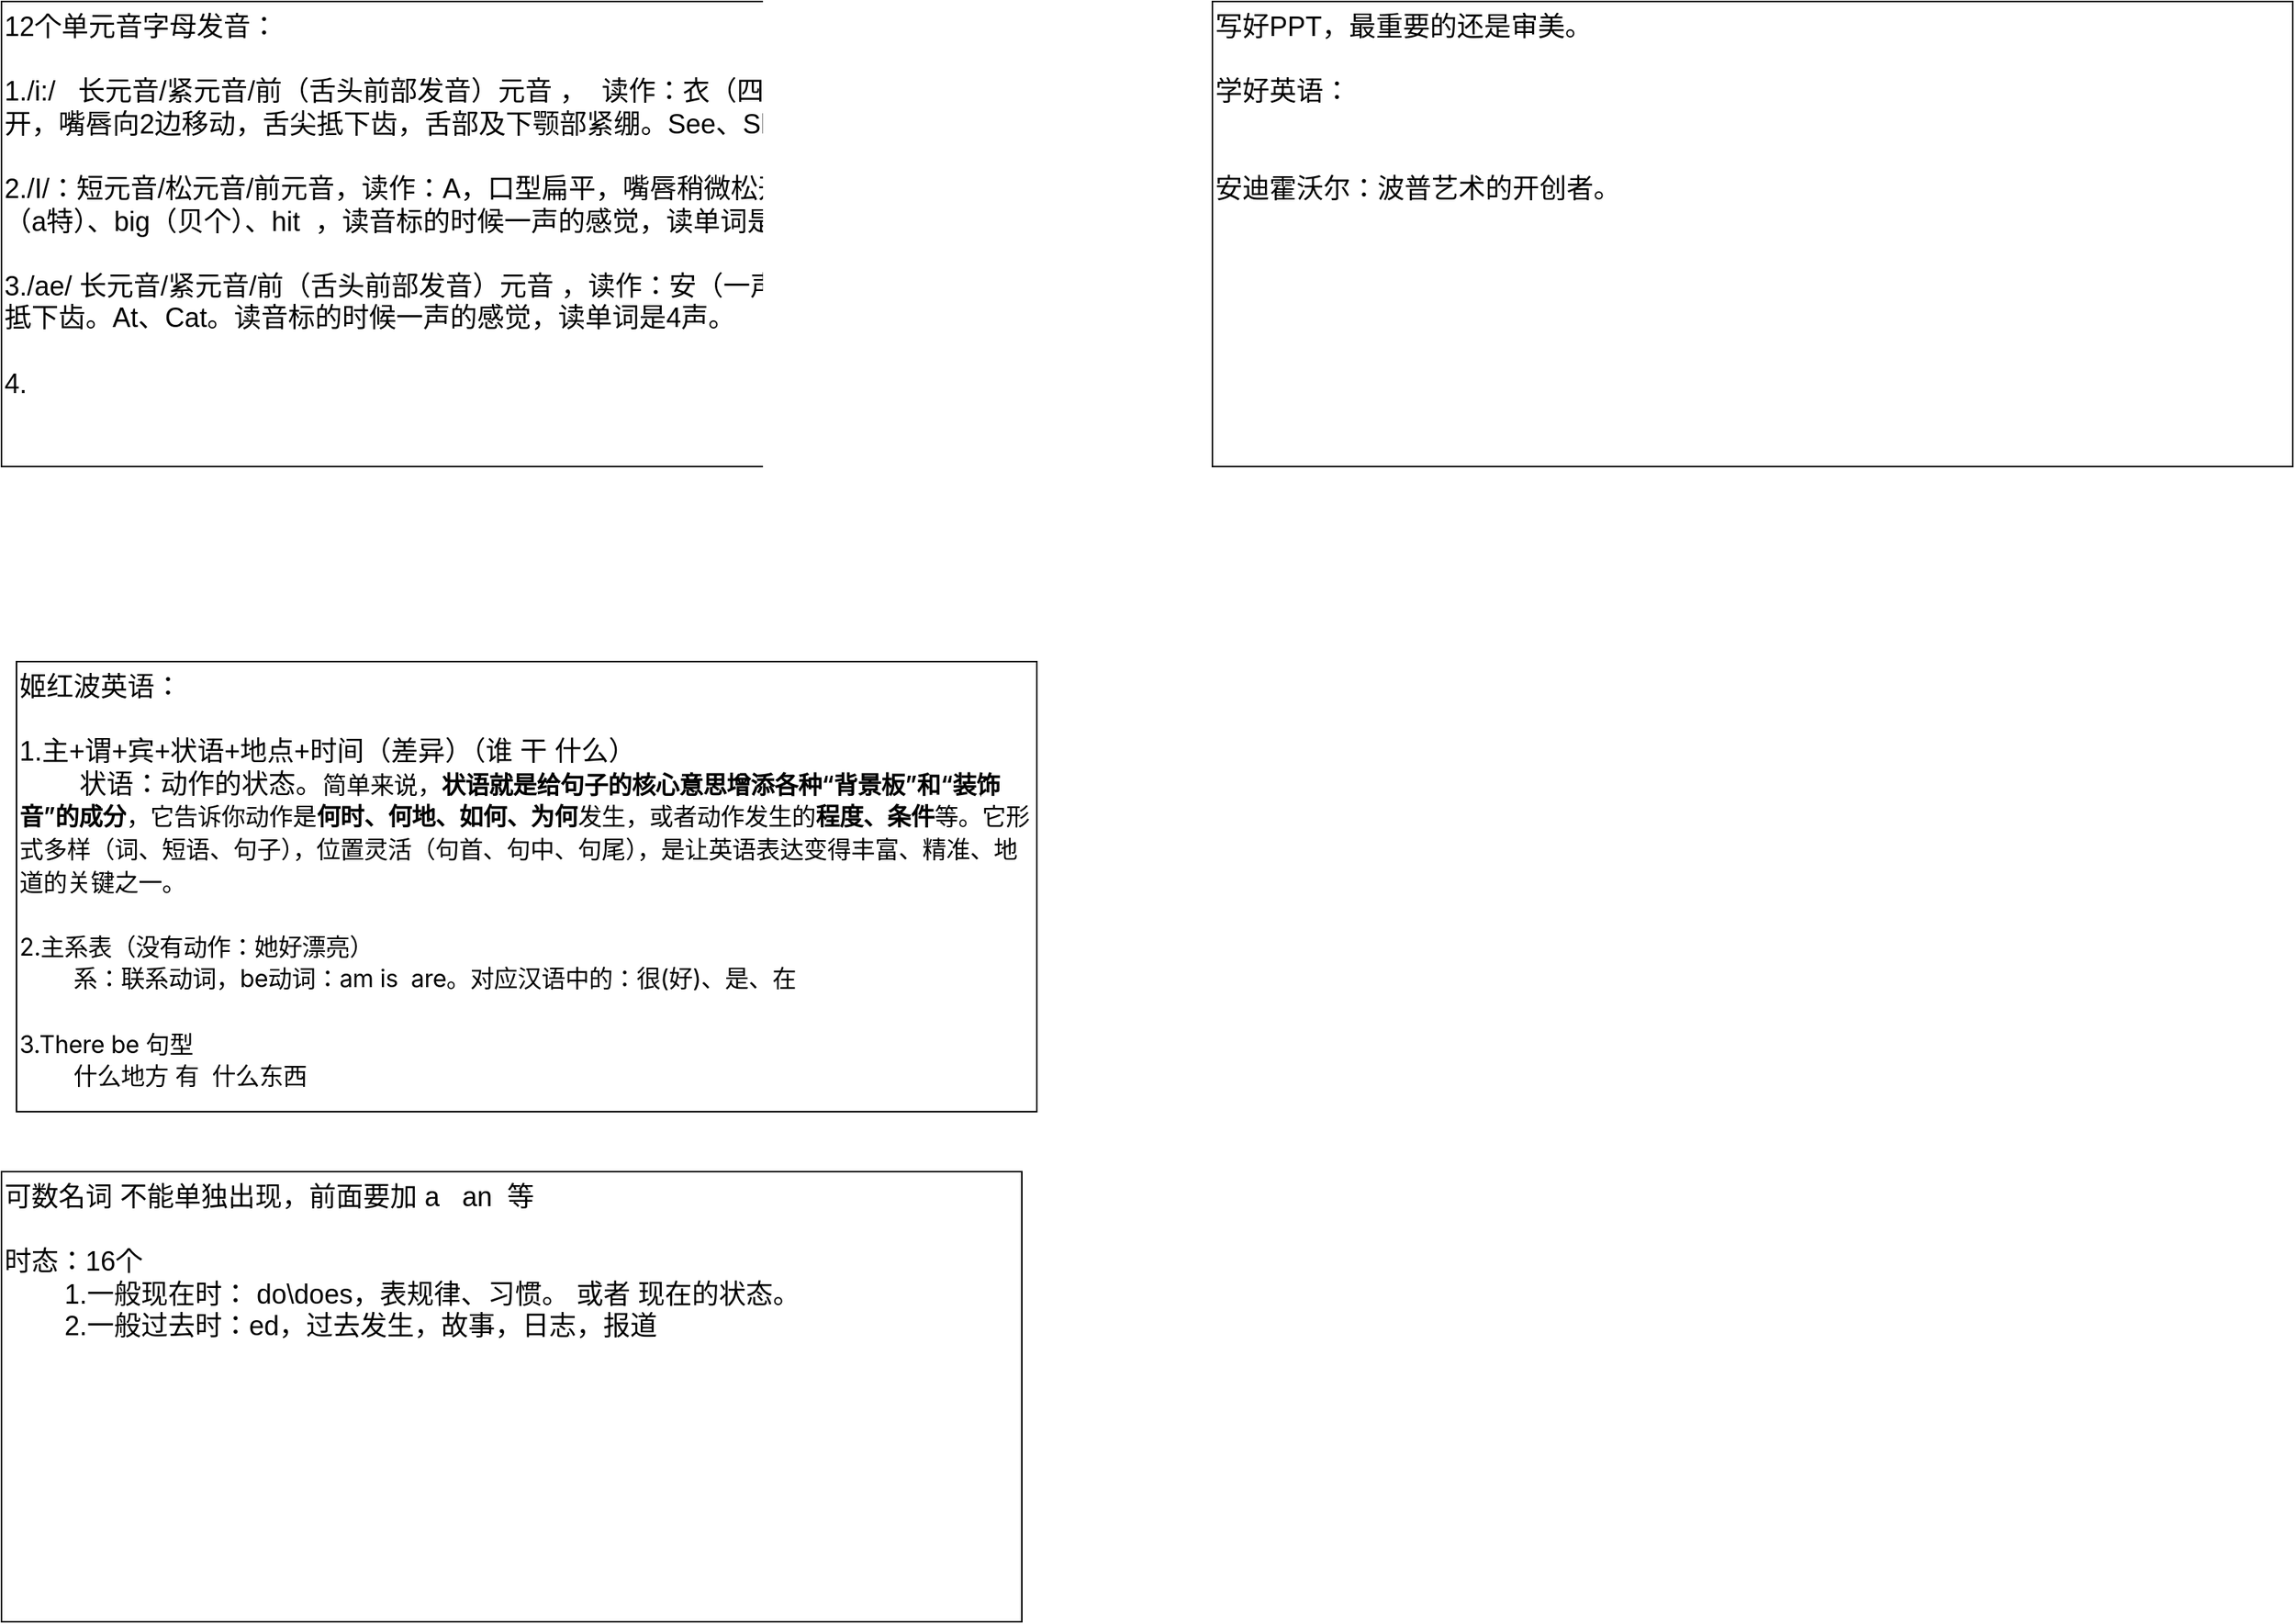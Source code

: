<mxfile version="28.2.0">
  <diagram name="第 1 页" id="TGovTwwL7But7a9X8bMC">
    <mxGraphModel dx="2732" dy="1422" grid="1" gridSize="10" guides="1" tooltips="1" connect="1" arrows="1" fold="1" page="1" pageScale="1" pageWidth="827" pageHeight="1169" math="0" shadow="0">
      <root>
        <mxCell id="0" />
        <mxCell id="1" parent="0" />
        <mxCell id="uLltdjqib2W7RQXsCc4c-1" value="12个单元音字母发音：&lt;br&gt;&lt;br&gt;1./i:/&amp;nbsp; &amp;nbsp;长元音/紧元音/前（舌头前部发音）元音 ，&amp;nbsp; 读作：衣（四声，拉长），上下唇微微张开，嘴唇向2边移动，舌尖抵下齿，舌部及下颚部紧绷。See、She。&lt;br&gt;&lt;br&gt;2./I/：短元音/松元音/前元音，读作：A，口型扁平，嘴唇稍微松开，放松，舌尖抵下齿。it（a特）、big（贝个）、hit&amp;nbsp; ，读音标的时候一声的感觉，读单词是4声。&lt;br&gt;&lt;br&gt;3./ae/ 长元音/紧元音/前（舌头前部发音）元音&amp;nbsp;，读作：安（一声，拉长），张大嘴，舌尖抵下齿。At、Cat。读音标的时候一声的感觉，读单词是4声。&lt;br&gt;&lt;br&gt;4." style="rounded=0;whiteSpace=wrap;html=1;fontSize=18;verticalAlign=top;align=left;" parent="1" vertex="1">
          <mxGeometry x="20" y="40" width="720" height="310" as="geometry" />
        </mxCell>
        <mxCell id="ice0Nt_5gHe1XopD-pto-1" value="写好PPT，最重要的还是审美。&lt;div&gt;&lt;br&gt;&lt;/div&gt;&lt;div&gt;学好英语：&lt;/div&gt;&lt;div&gt;&lt;br&gt;&lt;/div&gt;&lt;div&gt;&lt;br&gt;&lt;/div&gt;&lt;div&gt;安迪霍沃尔：波普艺术的开创者。&lt;/div&gt;&lt;div&gt;&lt;br&gt;&lt;/div&gt;&lt;div&gt;&lt;br&gt;&lt;/div&gt;" style="rounded=0;whiteSpace=wrap;html=1;fontSize=18;verticalAlign=top;align=left;" parent="1" vertex="1">
          <mxGeometry x="827" y="40" width="720" height="310" as="geometry" />
        </mxCell>
        <mxCell id="R_t-2-VMGs6vvTkfNMz0-1" value="&lt;div&gt;姬红波英语：&lt;/div&gt;&lt;div&gt;&lt;br&gt;&lt;/div&gt;&lt;div&gt;1.主+谓+宾+状语+地点+时间（差异）（谁 干 什么）&lt;/div&gt;&lt;div&gt;&lt;span style=&quot;white-space: pre;&quot;&gt;&#x9;&lt;/span&gt;状语：动作的状态。&lt;span style=&quot;color: light-dark(rgb(0, 0, 0), rgb(255, 255, 255)); font-family: &amp;quot;PingFang SC&amp;quot;, -apple-system, BlinkMacSystemFont, &amp;quot;Segoe UI&amp;quot;, Roboto, Ubuntu, &amp;quot;Helvetica Neue&amp;quot;, Helvetica, Arial, &amp;quot;Hiragino Sans GB&amp;quot;, &amp;quot;Microsoft YaHei UI&amp;quot;, &amp;quot;Microsoft YaHei&amp;quot;, &amp;quot;Source Han Sans CN&amp;quot;, sans-serif; font-size: 16px; letter-spacing: -0.16px; background-color: rgb(255, 255, 255);&quot;&gt;简单来说，​&lt;/span&gt;&lt;span style=&quot;color: light-dark(rgb(0, 0, 0), rgb(255, 255, 255)); margin: 0px; padding: 0px; border: 0px; font-variant-numeric: inherit; font-variant-east-asian: inherit; font-variant-alternates: inherit; font-variant-position: inherit; font-variant-emoji: inherit; font-weight: 600; font-stretch: inherit; font-size: 16px; line-height: inherit; font-family: &amp;quot;PingFang SC&amp;quot;, -apple-system, BlinkMacSystemFont, &amp;quot;Segoe UI&amp;quot;, Roboto, Ubuntu, &amp;quot;Helvetica Neue&amp;quot;, Helvetica, Arial, &amp;quot;Hiragino Sans GB&amp;quot;, &amp;quot;Microsoft YaHei UI&amp;quot;, &amp;quot;Microsoft YaHei&amp;quot;, &amp;quot;Source Han Sans CN&amp;quot;, sans-serif; font-optical-sizing: inherit; font-size-adjust: inherit; font-kerning: inherit; font-feature-settings: inherit; font-variation-settings: inherit; vertical-align: baseline; letter-spacing: -0.16px; background-color: rgb(255, 255, 255);&quot;&gt;​状语就是给句子的核心意思增添各种“背景板”和“装饰音”的成分​&lt;/span&gt;&lt;span style=&quot;color: light-dark(rgb(0, 0, 0), rgb(255, 255, 255)); font-family: &amp;quot;PingFang SC&amp;quot;, -apple-system, BlinkMacSystemFont, &amp;quot;Segoe UI&amp;quot;, Roboto, Ubuntu, &amp;quot;Helvetica Neue&amp;quot;, Helvetica, Arial, &amp;quot;Hiragino Sans GB&amp;quot;, &amp;quot;Microsoft YaHei UI&amp;quot;, &amp;quot;Microsoft YaHei&amp;quot;, &amp;quot;Source Han Sans CN&amp;quot;, sans-serif; font-size: 16px; letter-spacing: -0.16px; background-color: rgb(255, 255, 255);&quot;&gt;​，它告诉你动作是​&lt;/span&gt;&lt;span style=&quot;color: light-dark(rgb(0, 0, 0), rgb(255, 255, 255)); margin: 0px; padding: 0px; border: 0px; font-variant-numeric: inherit; font-variant-east-asian: inherit; font-variant-alternates: inherit; font-variant-position: inherit; font-variant-emoji: inherit; font-weight: 600; font-stretch: inherit; font-size: 16px; line-height: inherit; font-family: &amp;quot;PingFang SC&amp;quot;, -apple-system, BlinkMacSystemFont, &amp;quot;Segoe UI&amp;quot;, Roboto, Ubuntu, &amp;quot;Helvetica Neue&amp;quot;, Helvetica, Arial, &amp;quot;Hiragino Sans GB&amp;quot;, &amp;quot;Microsoft YaHei UI&amp;quot;, &amp;quot;Microsoft YaHei&amp;quot;, &amp;quot;Source Han Sans CN&amp;quot;, sans-serif; font-optical-sizing: inherit; font-size-adjust: inherit; font-kerning: inherit; font-feature-settings: inherit; font-variation-settings: inherit; vertical-align: baseline; letter-spacing: -0.16px; background-color: rgb(255, 255, 255);&quot;&gt;​何时、何地、如何、为何​&lt;/span&gt;&lt;span style=&quot;color: light-dark(rgb(0, 0, 0), rgb(255, 255, 255)); font-family: &amp;quot;PingFang SC&amp;quot;, -apple-system, BlinkMacSystemFont, &amp;quot;Segoe UI&amp;quot;, Roboto, Ubuntu, &amp;quot;Helvetica Neue&amp;quot;, Helvetica, Arial, &amp;quot;Hiragino Sans GB&amp;quot;, &amp;quot;Microsoft YaHei UI&amp;quot;, &amp;quot;Microsoft YaHei&amp;quot;, &amp;quot;Source Han Sans CN&amp;quot;, sans-serif; font-size: 16px; letter-spacing: -0.16px; background-color: rgb(255, 255, 255);&quot;&gt;​发生，或者动作发生的​&lt;/span&gt;&lt;span style=&quot;color: light-dark(rgb(0, 0, 0), rgb(255, 255, 255)); margin: 0px; padding: 0px; border: 0px; font-variant-numeric: inherit; font-variant-east-asian: inherit; font-variant-alternates: inherit; font-variant-position: inherit; font-variant-emoji: inherit; font-weight: 600; font-stretch: inherit; font-size: 16px; line-height: inherit; font-family: &amp;quot;PingFang SC&amp;quot;, -apple-system, BlinkMacSystemFont, &amp;quot;Segoe UI&amp;quot;, Roboto, Ubuntu, &amp;quot;Helvetica Neue&amp;quot;, Helvetica, Arial, &amp;quot;Hiragino Sans GB&amp;quot;, &amp;quot;Microsoft YaHei UI&amp;quot;, &amp;quot;Microsoft YaHei&amp;quot;, &amp;quot;Source Han Sans CN&amp;quot;, sans-serif; font-optical-sizing: inherit; font-size-adjust: inherit; font-kerning: inherit; font-feature-settings: inherit; font-variation-settings: inherit; vertical-align: baseline; letter-spacing: -0.16px; background-color: rgb(255, 255, 255);&quot;&gt;​程度、条件​&lt;/span&gt;&lt;span style=&quot;color: light-dark(rgb(0, 0, 0), rgb(255, 255, 255)); font-family: &amp;quot;PingFang SC&amp;quot;, -apple-system, BlinkMacSystemFont, &amp;quot;Segoe UI&amp;quot;, Roboto, Ubuntu, &amp;quot;Helvetica Neue&amp;quot;, Helvetica, Arial, &amp;quot;Hiragino Sans GB&amp;quot;, &amp;quot;Microsoft YaHei UI&amp;quot;, &amp;quot;Microsoft YaHei&amp;quot;, &amp;quot;Source Han Sans CN&amp;quot;, sans-serif; font-size: 16px; letter-spacing: -0.16px; background-color: rgb(255, 255, 255);&quot;&gt;​等。它形式多样（词、短语、句子），位置灵活（句首、句中、句尾），是让英语表达变得丰富、精准、地道的关键之一。&lt;/span&gt;&lt;br&gt;&lt;/div&gt;&lt;div&gt;&lt;span style=&quot;color: light-dark(rgb(0, 0, 0), rgb(255, 255, 255)); font-family: &amp;quot;PingFang SC&amp;quot;, -apple-system, BlinkMacSystemFont, &amp;quot;Segoe UI&amp;quot;, Roboto, Ubuntu, &amp;quot;Helvetica Neue&amp;quot;, Helvetica, Arial, &amp;quot;Hiragino Sans GB&amp;quot;, &amp;quot;Microsoft YaHei UI&amp;quot;, &amp;quot;Microsoft YaHei&amp;quot;, &amp;quot;Source Han Sans CN&amp;quot;, sans-serif; font-size: 16px; letter-spacing: -0.16px; background-color: rgb(255, 255, 255);&quot;&gt;&lt;br&gt;&lt;/span&gt;&lt;/div&gt;&lt;div&gt;&lt;span style=&quot;color: light-dark(rgb(0, 0, 0), rgb(255, 255, 255)); font-family: &amp;quot;PingFang SC&amp;quot;, -apple-system, BlinkMacSystemFont, &amp;quot;Segoe UI&amp;quot;, Roboto, Ubuntu, &amp;quot;Helvetica Neue&amp;quot;, Helvetica, Arial, &amp;quot;Hiragino Sans GB&amp;quot;, &amp;quot;Microsoft YaHei UI&amp;quot;, &amp;quot;Microsoft YaHei&amp;quot;, &amp;quot;Source Han Sans CN&amp;quot;, sans-serif; font-size: 16px; letter-spacing: -0.16px; background-color: rgb(255, 255, 255);&quot;&gt;2.主系表（没有动作：她好漂亮）&lt;/span&gt;&lt;/div&gt;&lt;div&gt;&lt;span style=&quot;color: light-dark(rgb(0, 0, 0), rgb(255, 255, 255)); font-family: &amp;quot;PingFang SC&amp;quot;, -apple-system, BlinkMacSystemFont, &amp;quot;Segoe UI&amp;quot;, Roboto, Ubuntu, &amp;quot;Helvetica Neue&amp;quot;, Helvetica, Arial, &amp;quot;Hiragino Sans GB&amp;quot;, &amp;quot;Microsoft YaHei UI&amp;quot;, &amp;quot;Microsoft YaHei&amp;quot;, &amp;quot;Source Han Sans CN&amp;quot;, sans-serif; font-size: 16px; letter-spacing: -0.16px; background-color: rgb(255, 255, 255);&quot;&gt;&lt;span style=&quot;white-space: pre;&quot;&gt;&#x9;&lt;/span&gt;系：联系动词，be动词：am is&amp;nbsp; are。对应汉语中的：很(好)、是、在&lt;br&gt;&lt;/span&gt;&lt;/div&gt;&lt;div&gt;&lt;span style=&quot;color: light-dark(rgb(0, 0, 0), rgb(255, 255, 255)); font-family: &amp;quot;PingFang SC&amp;quot;, -apple-system, BlinkMacSystemFont, &amp;quot;Segoe UI&amp;quot;, Roboto, Ubuntu, &amp;quot;Helvetica Neue&amp;quot;, Helvetica, Arial, &amp;quot;Hiragino Sans GB&amp;quot;, &amp;quot;Microsoft YaHei UI&amp;quot;, &amp;quot;Microsoft YaHei&amp;quot;, &amp;quot;Source Han Sans CN&amp;quot;, sans-serif; font-size: 16px; letter-spacing: -0.16px; background-color: rgb(255, 255, 255);&quot;&gt;&lt;br&gt;&lt;/span&gt;&lt;/div&gt;&lt;div&gt;&lt;span style=&quot;color: light-dark(rgb(0, 0, 0), rgb(255, 255, 255)); font-family: &amp;quot;PingFang SC&amp;quot;, -apple-system, BlinkMacSystemFont, &amp;quot;Segoe UI&amp;quot;, Roboto, Ubuntu, &amp;quot;Helvetica Neue&amp;quot;, Helvetica, Arial, &amp;quot;Hiragino Sans GB&amp;quot;, &amp;quot;Microsoft YaHei UI&amp;quot;, &amp;quot;Microsoft YaHei&amp;quot;, &amp;quot;Source Han Sans CN&amp;quot;, sans-serif; font-size: 16px; letter-spacing: -0.16px; background-color: rgb(255, 255, 255);&quot;&gt;3.There be 句型&lt;/span&gt;&lt;/div&gt;&lt;div&gt;&lt;span style=&quot;color: light-dark(rgb(0, 0, 0), rgb(255, 255, 255)); font-family: &amp;quot;PingFang SC&amp;quot;, -apple-system, BlinkMacSystemFont, &amp;quot;Segoe UI&amp;quot;, Roboto, Ubuntu, &amp;quot;Helvetica Neue&amp;quot;, Helvetica, Arial, &amp;quot;Hiragino Sans GB&amp;quot;, &amp;quot;Microsoft YaHei UI&amp;quot;, &amp;quot;Microsoft YaHei&amp;quot;, &amp;quot;Source Han Sans CN&amp;quot;, sans-serif; font-size: 16px; letter-spacing: -0.16px; background-color: rgb(255, 255, 255);&quot;&gt;&lt;span style=&quot;white-space: pre;&quot;&gt;&#x9;&lt;/span&gt;什么地方 有&amp;nbsp; 什么东西&lt;br&gt;&lt;/span&gt;&lt;/div&gt;&lt;div&gt;&lt;span style=&quot;color: light-dark(rgb(0, 0, 0), rgb(255, 255, 255)); font-family: &amp;quot;PingFang SC&amp;quot;, -apple-system, BlinkMacSystemFont, &amp;quot;Segoe UI&amp;quot;, Roboto, Ubuntu, &amp;quot;Helvetica Neue&amp;quot;, Helvetica, Arial, &amp;quot;Hiragino Sans GB&amp;quot;, &amp;quot;Microsoft YaHei UI&amp;quot;, &amp;quot;Microsoft YaHei&amp;quot;, &amp;quot;Source Han Sans CN&amp;quot;, sans-serif; font-size: 16px; letter-spacing: -0.16px; background-color: rgb(255, 255, 255);&quot;&gt;&lt;br&gt;&lt;/span&gt;&lt;/div&gt;&lt;div&gt;&lt;span style=&quot;color: light-dark(rgb(0, 0, 0), rgb(255, 255, 255)); font-family: &amp;quot;PingFang SC&amp;quot;, -apple-system, BlinkMacSystemFont, &amp;quot;Segoe UI&amp;quot;, Roboto, Ubuntu, &amp;quot;Helvetica Neue&amp;quot;, Helvetica, Arial, &amp;quot;Hiragino Sans GB&amp;quot;, &amp;quot;Microsoft YaHei UI&amp;quot;, &amp;quot;Microsoft YaHei&amp;quot;, &amp;quot;Source Han Sans CN&amp;quot;, sans-serif; font-size: 16px; letter-spacing: -0.16px; background-color: rgb(255, 255, 255);&quot;&gt;&lt;br&gt;&lt;/span&gt;&lt;/div&gt;&lt;div&gt;&lt;br&gt;&lt;/div&gt;" style="rounded=0;whiteSpace=wrap;html=1;fontSize=18;verticalAlign=top;align=left;" vertex="1" parent="1">
          <mxGeometry x="30" y="480" width="680" height="300" as="geometry" />
        </mxCell>
        <mxCell id="R_t-2-VMGs6vvTkfNMz0-2" value="&lt;div&gt;可数名词 不能单独出现，前面要加 a&amp;nbsp; &amp;nbsp;an&amp;nbsp; 等&lt;/div&gt;&lt;div&gt;&lt;br&gt;&lt;/div&gt;&lt;div&gt;时态：16个&lt;/div&gt;&lt;div&gt;&lt;span style=&quot;white-space: pre;&quot;&gt;&#x9;&lt;/span&gt;1.一般现在时： do\does，表规律、习惯。 或者 现在的状态。&lt;br&gt;&lt;/div&gt;&lt;div&gt;&lt;span style=&quot;white-space: pre;&quot;&gt;&#x9;&lt;/span&gt;2.一般过去时：ed，过去发生，故事，日志，报道&lt;br&gt;&lt;/div&gt;" style="rounded=0;whiteSpace=wrap;html=1;fontSize=18;verticalAlign=top;align=left;" vertex="1" parent="1">
          <mxGeometry x="20" y="820" width="680" height="300" as="geometry" />
        </mxCell>
      </root>
    </mxGraphModel>
  </diagram>
</mxfile>
